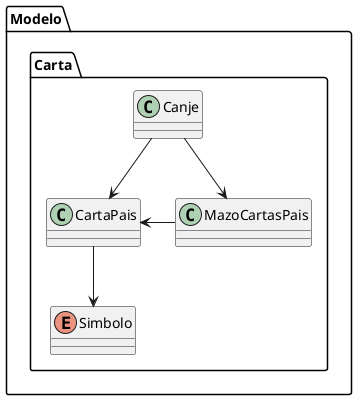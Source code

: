 @startuml

package Modelo {
    package Carta{
        class CartaPais
        class Canje
        class MazoCartasPais
        enum Simbolo
    }
}

Canje --> MazoCartasPais
MazoCartasPais -left-> CartaPais
Canje --> CartaPais
CartaPais --> Simbolo
@enduml